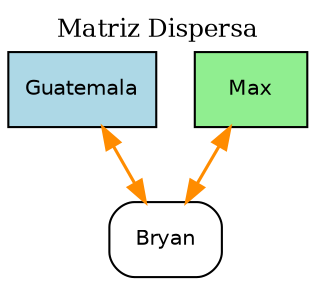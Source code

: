 digraph MatrizDispersa {
rankdir=TB;
graph[fontsize=12, labelloc=t, label="Matriz Dispersa", fontcolor=black];
node[shape=box, style=filled, fontname="Helvetica", fontsize=10];
edge[penwidth=1.2, color=gray];
{ rank=same; H_Guatemala[label="Guatemala", fillcolor=lightblue, fontcolor=black]; }
V_Max[label="Max", fillcolor=lightgreen, fontcolor=black];
N_Bryan[label="Bryan", fillcolor=white, fontcolor=black, style="rounded,filled"];
H_Guatemala -> N_Bryan [dir=both, color=darkorange, penwidth=1.5];
V_Max -> N_Bryan [dir=both, color=darkorange, penwidth=1.5];
}
